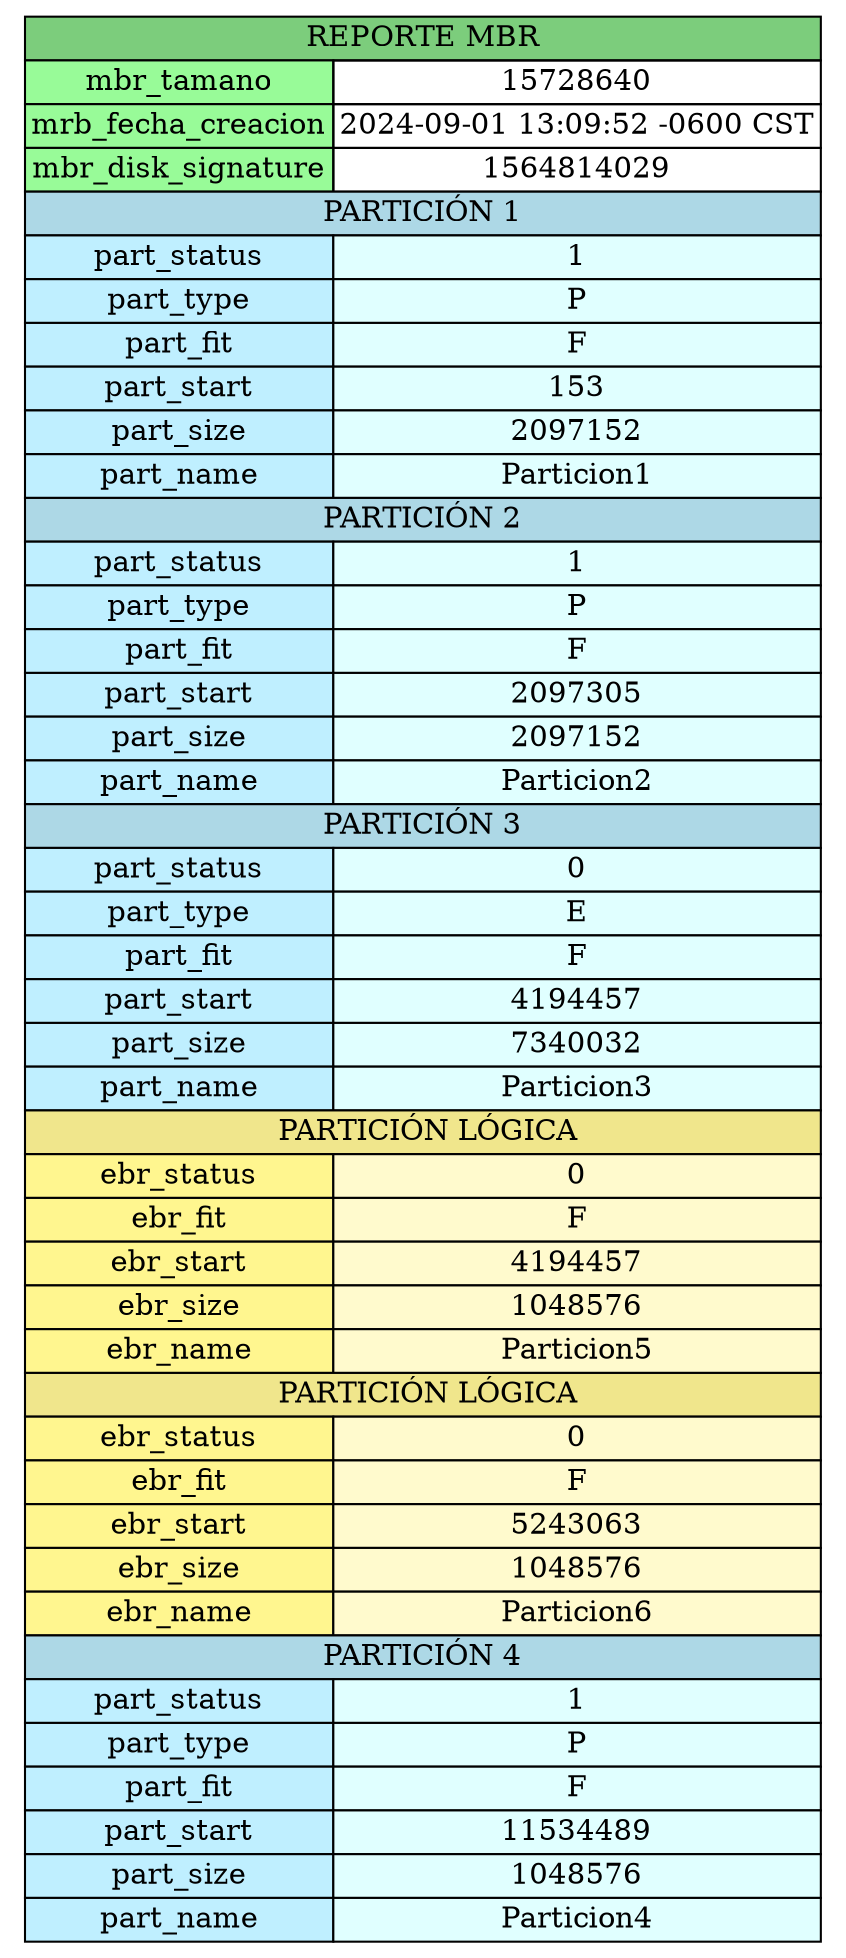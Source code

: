 digraph G {
        node [shape=plaintext]
        tabla [label=<
            <table border="0" cellborder="1" cellspacing="0">
                <tr><td colspan="2" bgcolor="palegreen3"> REPORTE MBR </td></tr>
                <tr><td bgcolor ="palegreen">mbr_tamano</td><td>15728640</td></tr>
                <tr><td bgcolor ="palegreen">mrb_fecha_creacion</td><td>2024-09-01 13:09:52 -0600 CST</td></tr>
                <tr><td bgcolor ="palegreen">mbr_disk_signature</td><td>1564814029</td></tr>
            
				<tr><td colspan="2" bgcolor = "lightblue"> PARTICIÓN 1 </td></tr>
				<tr><td bgcolor = "lightblue1">part_status</td><td bgcolor = "lightcyan">1</td></tr>
				<tr><td bgcolor = "lightblue1">part_type</td><td bgcolor = "lightcyan">P</td></tr>
				<tr><td bgcolor = "lightblue1">part_fit</td><td bgcolor = "lightcyan">F</td></tr>
				<tr><td bgcolor = "lightblue1">part_start</td><td bgcolor = "lightcyan">153</td></tr>
				<tr><td bgcolor = "lightblue1">part_size</td><td bgcolor = "lightcyan">2097152</td></tr>
				<tr><td bgcolor = "lightblue1">part_name</td><td bgcolor = "lightcyan">Particion1</td></tr>
			
				<tr><td colspan="2" bgcolor = "lightblue"> PARTICIÓN 2 </td></tr>
				<tr><td bgcolor = "lightblue1">part_status</td><td bgcolor = "lightcyan">1</td></tr>
				<tr><td bgcolor = "lightblue1">part_type</td><td bgcolor = "lightcyan">P</td></tr>
				<tr><td bgcolor = "lightblue1">part_fit</td><td bgcolor = "lightcyan">F</td></tr>
				<tr><td bgcolor = "lightblue1">part_start</td><td bgcolor = "lightcyan">2097305</td></tr>
				<tr><td bgcolor = "lightblue1">part_size</td><td bgcolor = "lightcyan">2097152</td></tr>
				<tr><td bgcolor = "lightblue1">part_name</td><td bgcolor = "lightcyan">Particion2</td></tr>
			
				<tr><td colspan="2" bgcolor = "lightblue"> PARTICIÓN 3 </td></tr>
				<tr><td bgcolor = "lightblue1">part_status</td><td bgcolor = "lightcyan">0</td></tr>
				<tr><td bgcolor = "lightblue1">part_type</td><td bgcolor = "lightcyan">E</td></tr>
				<tr><td bgcolor = "lightblue1">part_fit</td><td bgcolor = "lightcyan">F</td></tr>
				<tr><td bgcolor = "lightblue1">part_start</td><td bgcolor = "lightcyan">4194457</td></tr>
				<tr><td bgcolor = "lightblue1">part_size</td><td bgcolor = "lightcyan">7340032</td></tr>
				<tr><td bgcolor = "lightblue1">part_name</td><td bgcolor = "lightcyan">Particion3</td></tr>
			
					<tr><td colspan="2" bgcolor="khaki"> PARTICIÓN LÓGICA</td></tr>
					<tr><td bgcolor="khaki1">ebr_status</td><td bgcolor="lemonchiffon">0</td></tr>
					<tr><td bgcolor="khaki1">ebr_fit</td><td bgcolor="lemonchiffon">F</td></tr>
					<tr><td bgcolor="khaki1">ebr_start</td><td bgcolor="lemonchiffon">4194457</td></tr>
					<tr><td bgcolor="khaki1">ebr_size</td><td bgcolor="lemonchiffon">1048576</td></tr>
					<tr><td bgcolor="khaki1">ebr_name</td><td bgcolor="lemonchiffon">Particion5</td></tr>
				
					<tr><td colspan="2" bgcolor="khaki"> PARTICIÓN LÓGICA</td></tr>
					<tr><td bgcolor="khaki1">ebr_status</td><td bgcolor="lemonchiffon">0</td></tr>
					<tr><td bgcolor="khaki1">ebr_fit</td><td bgcolor="lemonchiffon">F</td></tr>
					<tr><td bgcolor="khaki1">ebr_start</td><td bgcolor="lemonchiffon">5243063</td></tr>
					<tr><td bgcolor="khaki1">ebr_size</td><td bgcolor="lemonchiffon">1048576</td></tr>
					<tr><td bgcolor="khaki1">ebr_name</td><td bgcolor="lemonchiffon">Particion6</td></tr>
				
				<tr><td colspan="2" bgcolor = "lightblue"> PARTICIÓN 4 </td></tr>
				<tr><td bgcolor = "lightblue1">part_status</td><td bgcolor = "lightcyan">1</td></tr>
				<tr><td bgcolor = "lightblue1">part_type</td><td bgcolor = "lightcyan">P</td></tr>
				<tr><td bgcolor = "lightblue1">part_fit</td><td bgcolor = "lightcyan">F</td></tr>
				<tr><td bgcolor = "lightblue1">part_start</td><td bgcolor = "lightcyan">11534489</td></tr>
				<tr><td bgcolor = "lightblue1">part_size</td><td bgcolor = "lightcyan">1048576</td></tr>
				<tr><td bgcolor = "lightblue1">part_name</td><td bgcolor = "lightcyan">Particion4</td></tr>
			</table>>] }